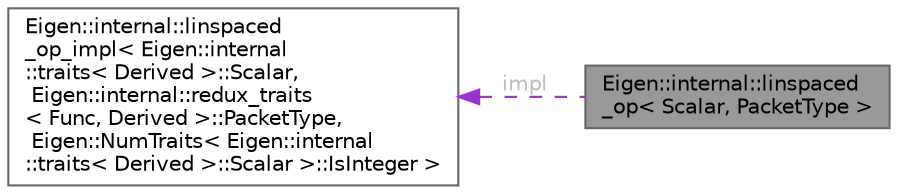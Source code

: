 digraph "Eigen::internal::linspaced_op&lt; Scalar, PacketType &gt;"
{
 // LATEX_PDF_SIZE
  bgcolor="transparent";
  edge [fontname=Helvetica,fontsize=10,labelfontname=Helvetica,labelfontsize=10];
  node [fontname=Helvetica,fontsize=10,shape=box,height=0.2,width=0.4];
  rankdir="LR";
  Node1 [id="Node000001",label="Eigen::internal::linspaced\l_op\< Scalar, PacketType \>",height=0.2,width=0.4,color="gray40", fillcolor="grey60", style="filled", fontcolor="black",tooltip=" "];
  Node2 -> Node1 [id="edge1_Node000001_Node000002",dir="back",color="darkorchid3",style="dashed",tooltip=" ",label=" impl",fontcolor="grey" ];
  Node2 [id="Node000002",label="Eigen::internal::linspaced\l_op_impl\< Eigen::internal\l::traits\< Derived \>::Scalar,\l Eigen::internal::redux_traits\l\< Func, Derived \>::PacketType,\l Eigen::NumTraits\< Eigen::internal\l::traits\< Derived \>::Scalar \>::IsInteger \>",height=0.2,width=0.4,color="gray40", fillcolor="white", style="filled",URL="$struct_eigen_1_1internal_1_1linspaced__op__impl.html",tooltip=" "];
}

